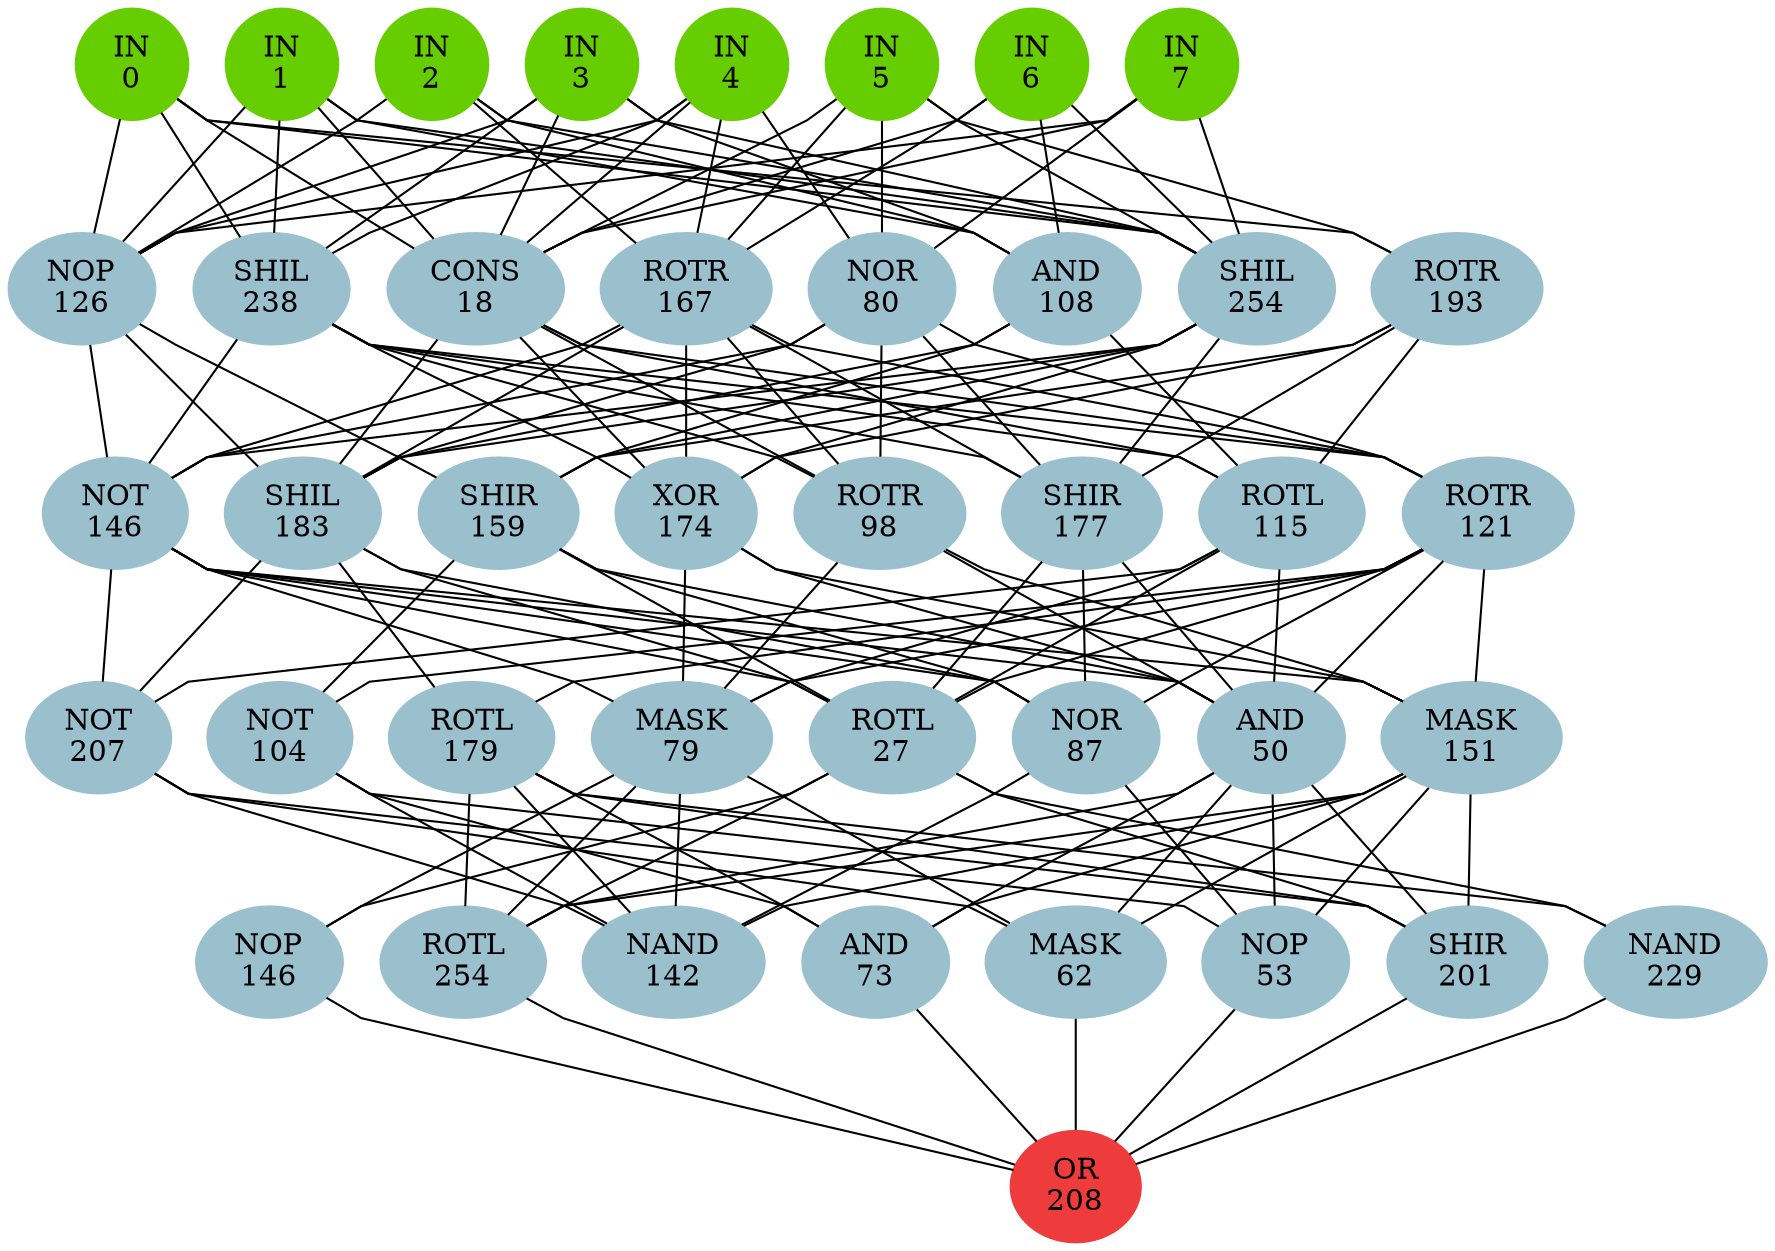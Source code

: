 graph EACircuit {
rankdir=BT;
ranksep=0.75;
ordering=out;
splines=polyline;
node [style=filled, color=lightblue2];

{ rank=same;
node [color=chartreuse3];
"-1_0"[label="IN\n0"];
node [color=chartreuse3];
"-1_1"[label="IN\n1"];
node [color=chartreuse3];
"-1_2"[label="IN\n2"];
node [color=chartreuse3];
"-1_3"[label="IN\n3"];
node [color=chartreuse3];
"-1_4"[label="IN\n4"];
node [color=chartreuse3];
"-1_5"[label="IN\n5"];
node [color=chartreuse3];
"-1_6"[label="IN\n6"];
node [color=chartreuse3];
"-1_7"[label="IN\n7"];
}
{ rank=same;
node [color=lightblue3];
"0_0"[label="NOP\n126"];
node [color=lightblue3];
"0_1"[label="SHIL\n238"];
node [color=lightblue3];
"0_2"[label="CONS\n18"];
node [color=lightblue3];
"0_3"[label="ROTR\n167"];
node [color=lightblue3];
"0_4"[label="NOR\n80"];
node [color=lightblue3];
"0_5"[label="AND\n108"];
node [color=lightblue3];
"0_6"[label="SHIL\n254"];
node [color=lightblue3];
"0_7"[label="ROTR\n193"];
}
{ rank=same;
node [color=lightblue3];
"1_0"[label="NOT\n146"];
node [color=lightblue3];
"1_1"[label="SHIL\n183"];
node [color=lightblue3];
"1_2"[label="SHIR\n159"];
node [color=lightblue3];
"1_3"[label="XOR\n174"];
node [color=lightblue3];
"1_4"[label="ROTR\n98"];
node [color=lightblue3];
"1_5"[label="SHIR\n177"];
node [color=lightblue3];
"1_6"[label="ROTL\n115"];
node [color=lightblue3];
"1_7"[label="ROTR\n121"];
}
{ rank=same;
node [color=lightblue3];
"2_0"[label="NOT\n207"];
node [color=lightblue3];
"2_1"[label="NOT\n104"];
node [color=lightblue3];
"2_2"[label="ROTL\n179"];
node [color=lightblue3];
"2_3"[label="MASK\n79"];
node [color=lightblue3];
"2_4"[label="ROTL\n27"];
node [color=lightblue3];
"2_5"[label="NOR\n87"];
node [color=lightblue3];
"2_6"[label="AND\n50"];
node [color=lightblue3];
"2_7"[label="MASK\n151"];
}
{ rank=same;
node [color=lightblue3];
"3_0"[label="NOP\n146"];
node [color=lightblue3];
"3_1"[label="ROTL\n254"];
node [color=lightblue3];
"3_2"[label="NAND\n142"];
node [color=lightblue3];
"3_3"[label="AND\n73"];
node [color=lightblue3];
"3_4"[label="MASK\n62"];
node [color=lightblue3];
"3_5"[label="NOP\n53"];
node [color=lightblue3];
"3_6"[label="SHIR\n201"];
node [color=lightblue3];
"3_7"[label="NAND\n229"];
}
{ rank=same;
node [color=brown2];
"4_0"[label="OR\n208"];
}
edge[style=invis];
"-1_0" -- "-1_1" -- "-1_2" -- "-1_3" -- "-1_4" -- "-1_5" -- "-1_6" -- "-1_7";
"0_0" -- "0_1" -- "0_2" -- "0_3" -- "0_4" -- "0_5" -- "0_6" -- "0_7";
"1_0" -- "1_1" -- "1_2" -- "1_3" -- "1_4" -- "1_5" -- "1_6" -- "1_7";
"2_0" -- "2_1" -- "2_2" -- "2_3" -- "2_4" -- "2_5" -- "2_6" -- "2_7";
"3_0" -- "3_1" -- "3_2" -- "3_3" -- "3_4" -- "3_5" -- "3_6" -- "3_7";
"4_0" -- "4_0";
edge[style=solid];
"0_0" -- "-1_0";
"0_0" -- "-1_1";
"0_0" -- "-1_2";
"0_0" -- "-1_3";
"0_0" -- "-1_4";
"0_0" -- "-1_7";
"0_1" -- "-1_0";
"0_1" -- "-1_1";
"0_1" -- "-1_3";
"0_1" -- "-1_4";
"0_2" -- "-1_0";
"0_2" -- "-1_1";
"0_2" -- "-1_3";
"0_2" -- "-1_4";
"0_2" -- "-1_5";
"0_2" -- "-1_6";
"0_2" -- "-1_7";
"0_3" -- "-1_2";
"0_3" -- "-1_4";
"0_3" -- "-1_5";
"0_3" -- "-1_6";
"0_4" -- "-1_4";
"0_4" -- "-1_5";
"0_4" -- "-1_7";
"0_5" -- "-1_1";
"0_5" -- "-1_2";
"0_5" -- "-1_3";
"0_5" -- "-1_6";
"0_6" -- "-1_0";
"0_6" -- "-1_1";
"0_6" -- "-1_2";
"0_6" -- "-1_3";
"0_6" -- "-1_5";
"0_6" -- "-1_6";
"0_6" -- "-1_7";
"0_7" -- "-1_0";
"0_7" -- "-1_5";
"1_0" -- "0_0";
"1_0" -- "0_1";
"1_0" -- "0_3";
"1_0" -- "0_4";
"1_0" -- "0_6";
"1_1" -- "0_0";
"1_1" -- "0_2";
"1_1" -- "0_3";
"1_1" -- "0_4";
"1_1" -- "0_5";
"1_1" -- "0_6";
"1_2" -- "0_0";
"1_2" -- "0_5";
"1_2" -- "0_6";
"1_2" -- "0_7";
"1_3" -- "0_1";
"1_3" -- "0_2";
"1_3" -- "0_3";
"1_3" -- "0_6";
"1_3" -- "0_7";
"1_4" -- "0_1";
"1_4" -- "0_2";
"1_4" -- "0_3";
"1_4" -- "0_4";
"1_5" -- "0_1";
"1_5" -- "0_3";
"1_5" -- "0_4";
"1_5" -- "0_6";
"1_5" -- "0_7";
"1_6" -- "0_1";
"1_6" -- "0_2";
"1_6" -- "0_5";
"1_6" -- "0_7";
"1_7" -- "0_1";
"1_7" -- "0_2";
"1_7" -- "0_3";
"1_7" -- "0_4";
"2_0" -- "1_0";
"2_0" -- "1_1";
"2_0" -- "1_6";
"2_1" -- "1_2";
"2_1" -- "1_7";
"2_2" -- "1_1";
"2_2" -- "1_7";
"2_3" -- "1_0";
"2_3" -- "1_3";
"2_3" -- "1_4";
"2_3" -- "1_6";
"2_3" -- "1_7";
"2_4" -- "1_0";
"2_4" -- "1_1";
"2_4" -- "1_2";
"2_4" -- "1_5";
"2_4" -- "1_6";
"2_4" -- "1_7";
"2_5" -- "1_0";
"2_5" -- "1_1";
"2_5" -- "1_2";
"2_5" -- "1_5";
"2_5" -- "1_7";
"2_6" -- "1_0";
"2_6" -- "1_2";
"2_6" -- "1_3";
"2_6" -- "1_4";
"2_6" -- "1_5";
"2_6" -- "1_6";
"2_6" -- "1_7";
"2_7" -- "1_0";
"2_7" -- "1_3";
"2_7" -- "1_4";
"2_7" -- "1_7";
"3_0" -- "2_3";
"3_0" -- "2_4";
"3_1" -- "2_2";
"3_1" -- "2_3";
"3_1" -- "2_4";
"3_1" -- "2_6";
"3_1" -- "2_7";
"3_2" -- "2_0";
"3_2" -- "2_1";
"3_2" -- "2_2";
"3_2" -- "2_3";
"3_2" -- "2_5";
"3_2" -- "2_7";
"3_3" -- "2_1";
"3_3" -- "2_2";
"3_3" -- "2_6";
"3_3" -- "2_7";
"3_4" -- "2_0";
"3_4" -- "2_3";
"3_4" -- "2_6";
"3_4" -- "2_7";
"3_5" -- "2_0";
"3_5" -- "2_5";
"3_5" -- "2_6";
"3_5" -- "2_7";
"3_6" -- "2_1";
"3_6" -- "2_2";
"3_6" -- "2_4";
"3_6" -- "2_6";
"3_6" -- "2_7";
"3_7" -- "2_2";
"3_7" -- "2_4";
"4_0" -- "3_0";
"4_0" -- "3_1";
"4_0" -- "3_3";
"4_0" -- "3_4";
"4_0" -- "3_5";
"4_0" -- "3_6";
"4_0" -- "3_7";
}